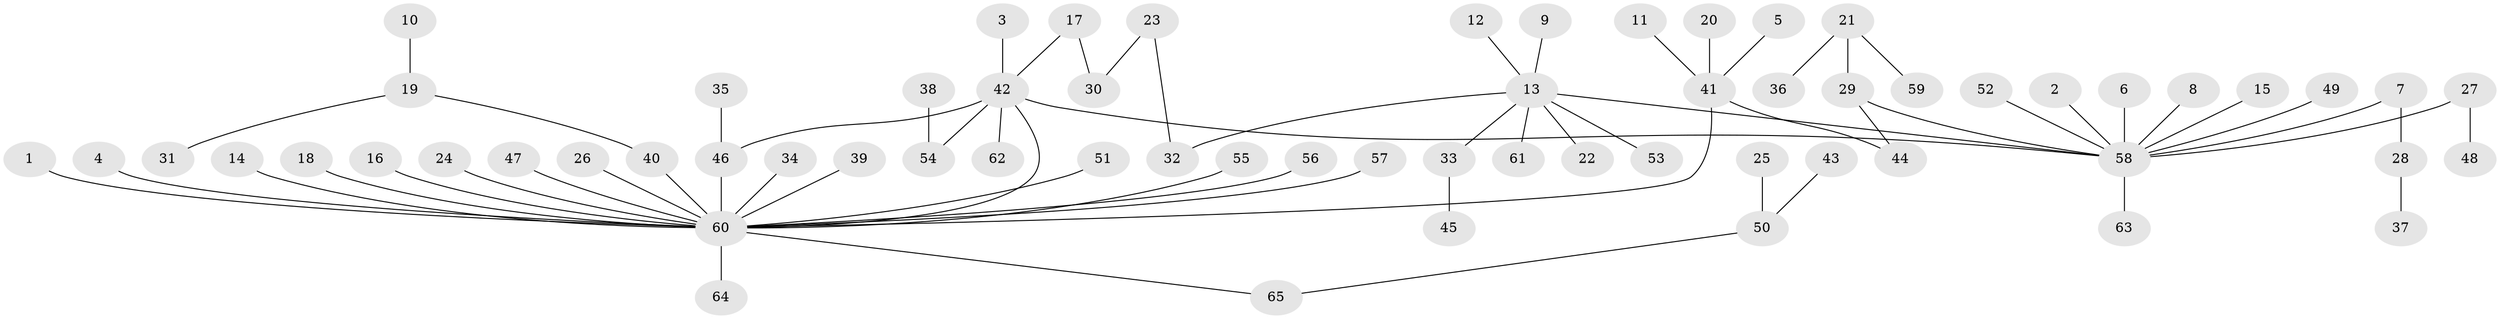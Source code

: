 // original degree distribution, {15: 0.007751937984496124, 10: 0.015503875968992248, 4: 0.05426356589147287, 1: 0.6666666666666666, 22: 0.007751937984496124, 2: 0.15503875968992248, 3: 0.046511627906976744, 5: 0.031007751937984496, 7: 0.007751937984496124, 6: 0.007751937984496124}
// Generated by graph-tools (version 1.1) at 2025/01/03/09/25 03:01:47]
// undirected, 65 vertices, 67 edges
graph export_dot {
graph [start="1"]
  node [color=gray90,style=filled];
  1;
  2;
  3;
  4;
  5;
  6;
  7;
  8;
  9;
  10;
  11;
  12;
  13;
  14;
  15;
  16;
  17;
  18;
  19;
  20;
  21;
  22;
  23;
  24;
  25;
  26;
  27;
  28;
  29;
  30;
  31;
  32;
  33;
  34;
  35;
  36;
  37;
  38;
  39;
  40;
  41;
  42;
  43;
  44;
  45;
  46;
  47;
  48;
  49;
  50;
  51;
  52;
  53;
  54;
  55;
  56;
  57;
  58;
  59;
  60;
  61;
  62;
  63;
  64;
  65;
  1 -- 60 [weight=1.0];
  2 -- 58 [weight=1.0];
  3 -- 42 [weight=1.0];
  4 -- 60 [weight=1.0];
  5 -- 41 [weight=1.0];
  6 -- 58 [weight=1.0];
  7 -- 28 [weight=1.0];
  7 -- 58 [weight=1.0];
  8 -- 58 [weight=1.0];
  9 -- 13 [weight=1.0];
  10 -- 19 [weight=1.0];
  11 -- 41 [weight=1.0];
  12 -- 13 [weight=1.0];
  13 -- 22 [weight=1.0];
  13 -- 32 [weight=1.0];
  13 -- 33 [weight=1.0];
  13 -- 53 [weight=1.0];
  13 -- 58 [weight=1.0];
  13 -- 61 [weight=1.0];
  14 -- 60 [weight=1.0];
  15 -- 58 [weight=1.0];
  16 -- 60 [weight=1.0];
  17 -- 30 [weight=1.0];
  17 -- 42 [weight=1.0];
  18 -- 60 [weight=1.0];
  19 -- 31 [weight=1.0];
  19 -- 40 [weight=1.0];
  20 -- 41 [weight=1.0];
  21 -- 29 [weight=1.0];
  21 -- 36 [weight=1.0];
  21 -- 59 [weight=1.0];
  23 -- 30 [weight=1.0];
  23 -- 32 [weight=1.0];
  24 -- 60 [weight=1.0];
  25 -- 50 [weight=1.0];
  26 -- 60 [weight=1.0];
  27 -- 48 [weight=1.0];
  27 -- 58 [weight=1.0];
  28 -- 37 [weight=1.0];
  29 -- 44 [weight=1.0];
  29 -- 58 [weight=1.0];
  33 -- 45 [weight=1.0];
  34 -- 60 [weight=1.0];
  35 -- 46 [weight=1.0];
  38 -- 54 [weight=1.0];
  39 -- 60 [weight=1.0];
  40 -- 60 [weight=1.0];
  41 -- 44 [weight=1.0];
  41 -- 60 [weight=1.0];
  42 -- 46 [weight=1.0];
  42 -- 54 [weight=1.0];
  42 -- 58 [weight=1.0];
  42 -- 60 [weight=1.0];
  42 -- 62 [weight=1.0];
  43 -- 50 [weight=1.0];
  46 -- 60 [weight=1.0];
  47 -- 60 [weight=1.0];
  49 -- 58 [weight=1.0];
  50 -- 65 [weight=1.0];
  51 -- 60 [weight=1.0];
  52 -- 58 [weight=1.0];
  55 -- 60 [weight=1.0];
  56 -- 60 [weight=1.0];
  57 -- 60 [weight=1.0];
  58 -- 63 [weight=1.0];
  60 -- 64 [weight=1.0];
  60 -- 65 [weight=1.0];
}
